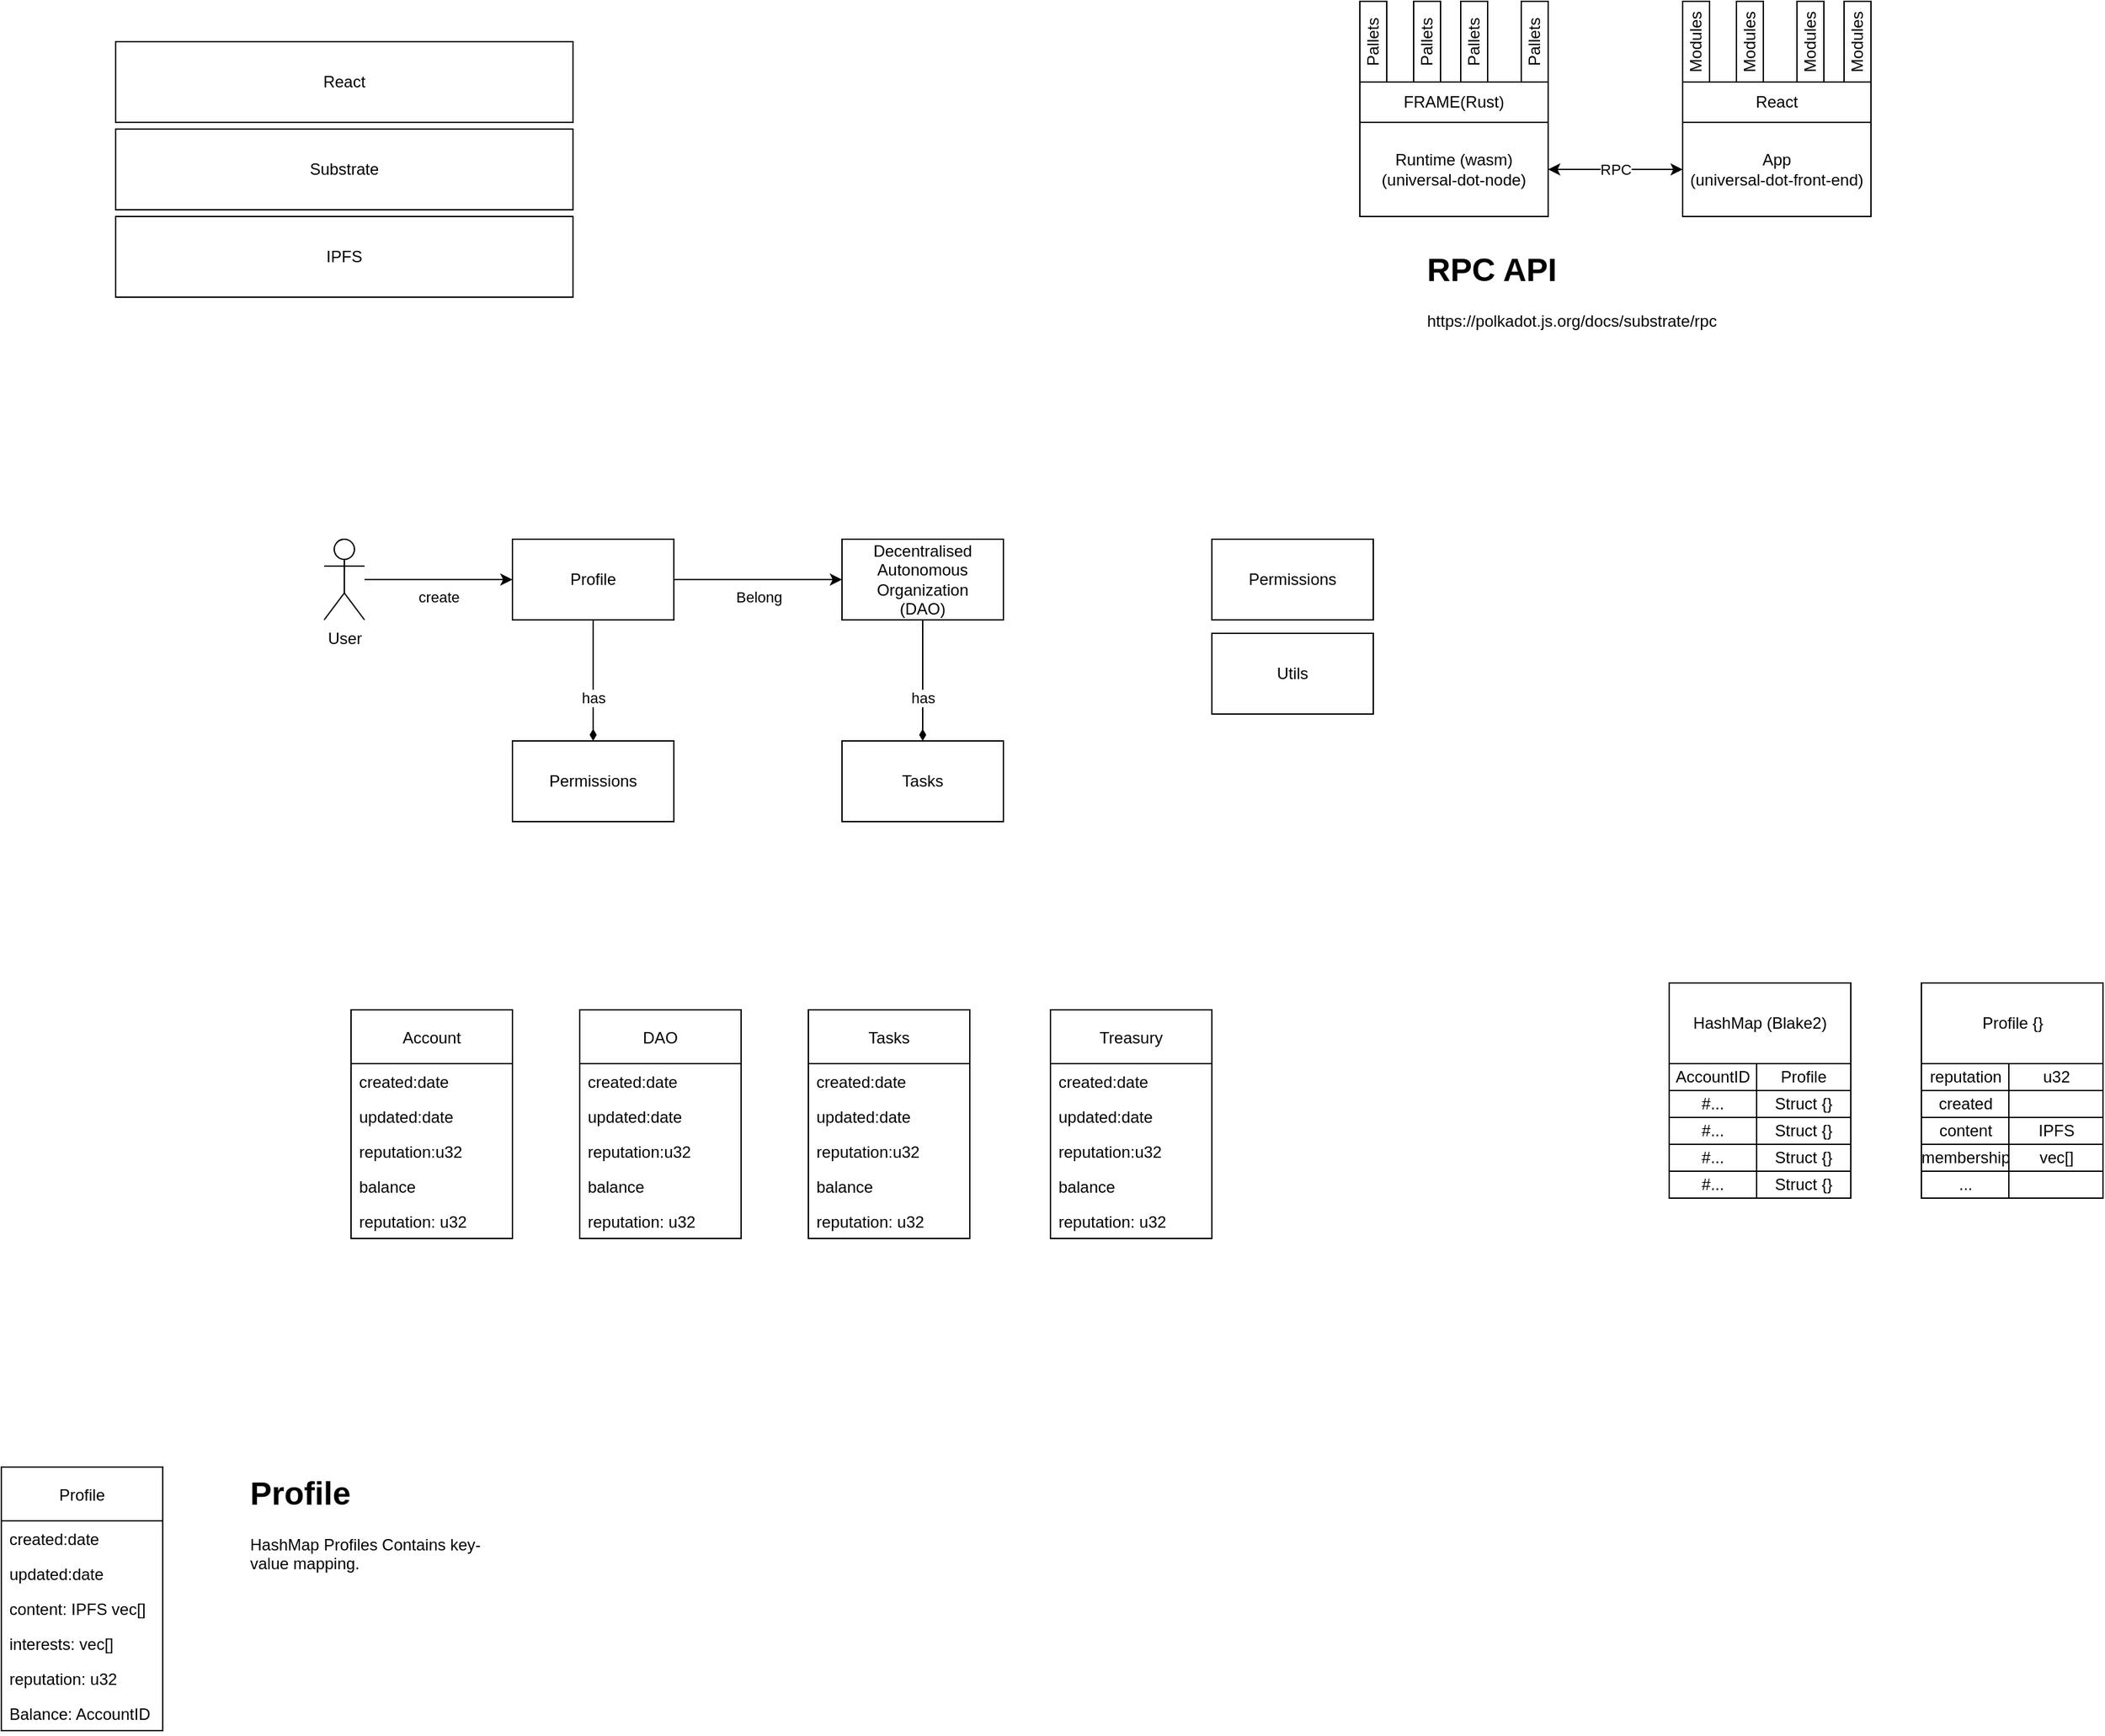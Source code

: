 <mxfile version="15.7.3" type="github">
  <diagram id="O8b5FWPU7oNjnTz_ODQA" name="Page-1">
    <mxGraphModel dx="3378" dy="805" grid="1" gridSize="10" guides="1" tooltips="1" connect="1" arrows="1" fold="1" page="1" pageScale="1" pageWidth="850" pageHeight="1100" math="0" shadow="0">
      <root>
        <mxCell id="0" />
        <mxCell id="1" parent="0" />
        <mxCell id="oKAUbXmEOzsTch2jICVD-1" value="Runtime (wasm)&lt;br&gt;(universal-dot-node)" style="rounded=0;whiteSpace=wrap;html=1;" parent="1" vertex="1">
          <mxGeometry x="-600" y="160" width="140" height="70" as="geometry" />
        </mxCell>
        <mxCell id="oKAUbXmEOzsTch2jICVD-2" value="Pallets" style="rounded=0;whiteSpace=wrap;html=1;horizontal=0;" parent="1" vertex="1">
          <mxGeometry x="-600" y="70" width="20" height="60" as="geometry" />
        </mxCell>
        <mxCell id="oKAUbXmEOzsTch2jICVD-3" value="Pallets" style="rounded=0;whiteSpace=wrap;html=1;horizontal=0;" parent="1" vertex="1">
          <mxGeometry x="-560" y="70" width="20" height="60" as="geometry" />
        </mxCell>
        <mxCell id="oKAUbXmEOzsTch2jICVD-4" value="Pallets" style="rounded=0;whiteSpace=wrap;html=1;horizontal=0;" parent="1" vertex="1">
          <mxGeometry x="-525" y="70" width="20" height="60" as="geometry" />
        </mxCell>
        <mxCell id="oKAUbXmEOzsTch2jICVD-5" value="Pallets" style="rounded=0;whiteSpace=wrap;html=1;horizontal=0;" parent="1" vertex="1">
          <mxGeometry x="-480" y="70" width="20" height="60" as="geometry" />
        </mxCell>
        <mxCell id="oKAUbXmEOzsTch2jICVD-6" value="FRAME(Rust)" style="rounded=0;whiteSpace=wrap;html=1;" parent="1" vertex="1">
          <mxGeometry x="-600" y="130" width="140" height="30" as="geometry" />
        </mxCell>
        <mxCell id="oKAUbXmEOzsTch2jICVD-7" value="RPC" style="edgeStyle=orthogonalEdgeStyle;rounded=0;orthogonalLoop=1;jettySize=auto;html=1;exitX=0;exitY=0.5;exitDx=0;exitDy=0;entryX=1;entryY=0.5;entryDx=0;entryDy=0;startArrow=classic;startFill=1;" parent="1" source="oKAUbXmEOzsTch2jICVD-8" target="oKAUbXmEOzsTch2jICVD-1" edge="1">
          <mxGeometry relative="1" as="geometry" />
        </mxCell>
        <mxCell id="oKAUbXmEOzsTch2jICVD-8" value="App&lt;br&gt;(universal-dot-front-end)" style="rounded=0;whiteSpace=wrap;html=1;" parent="1" vertex="1">
          <mxGeometry x="-360" y="160" width="140" height="70" as="geometry" />
        </mxCell>
        <mxCell id="oKAUbXmEOzsTch2jICVD-9" value="React" style="rounded=0;whiteSpace=wrap;html=1;" parent="1" vertex="1">
          <mxGeometry x="-360" y="130" width="140" height="30" as="geometry" />
        </mxCell>
        <mxCell id="oKAUbXmEOzsTch2jICVD-10" value="Modules" style="rounded=0;whiteSpace=wrap;html=1;horizontal=0;" parent="1" vertex="1">
          <mxGeometry x="-360" y="70" width="20" height="60" as="geometry" />
        </mxCell>
        <mxCell id="oKAUbXmEOzsTch2jICVD-11" value="Modules" style="rounded=0;whiteSpace=wrap;html=1;horizontal=0;" parent="1" vertex="1">
          <mxGeometry x="-320" y="70" width="20" height="60" as="geometry" />
        </mxCell>
        <mxCell id="oKAUbXmEOzsTch2jICVD-12" value="Modules" style="rounded=0;whiteSpace=wrap;html=1;horizontal=0;" parent="1" vertex="1">
          <mxGeometry x="-275" y="70" width="20" height="60" as="geometry" />
        </mxCell>
        <mxCell id="oKAUbXmEOzsTch2jICVD-13" value="Modules" style="rounded=0;whiteSpace=wrap;html=1;horizontal=0;" parent="1" vertex="1">
          <mxGeometry x="-240" y="70" width="20" height="60" as="geometry" />
        </mxCell>
        <mxCell id="jj_0Ua6_e8Kop6F5eGgL-1" value="Permissions" style="rounded=0;whiteSpace=wrap;html=1;" parent="1" vertex="1">
          <mxGeometry x="-1230" y="620" width="120" height="60" as="geometry" />
        </mxCell>
        <mxCell id="jj_0Ua6_e8Kop6F5eGgL-2" value="has" style="edgeStyle=orthogonalEdgeStyle;rounded=0;orthogonalLoop=1;jettySize=auto;html=1;entryX=0.5;entryY=0;entryDx=0;entryDy=0;endArrow=diamondThin;endFill=1;sketch=0;verticalAlign=top;" parent="1" source="jj_0Ua6_e8Kop6F5eGgL-4" target="jj_0Ua6_e8Kop6F5eGgL-1" edge="1">
          <mxGeometry relative="1" as="geometry" />
        </mxCell>
        <mxCell id="jj_0Ua6_e8Kop6F5eGgL-3" value="Belong" style="edgeStyle=orthogonalEdgeStyle;rounded=0;sketch=0;orthogonalLoop=1;jettySize=auto;html=1;entryX=0;entryY=0.5;entryDx=0;entryDy=0;endArrow=classic;endFill=1;verticalAlign=top;" parent="1" source="jj_0Ua6_e8Kop6F5eGgL-4" target="jj_0Ua6_e8Kop6F5eGgL-6" edge="1">
          <mxGeometry relative="1" as="geometry" />
        </mxCell>
        <mxCell id="jj_0Ua6_e8Kop6F5eGgL-4" value="Profile" style="rounded=0;whiteSpace=wrap;html=1;" parent="1" vertex="1">
          <mxGeometry x="-1230" y="470" width="120" height="60" as="geometry" />
        </mxCell>
        <mxCell id="jj_0Ua6_e8Kop6F5eGgL-5" value="has" style="edgeStyle=orthogonalEdgeStyle;rounded=0;sketch=0;orthogonalLoop=1;jettySize=auto;html=1;entryX=0.5;entryY=0;entryDx=0;entryDy=0;endArrow=diamondThin;endFill=1;verticalAlign=top;" parent="1" source="jj_0Ua6_e8Kop6F5eGgL-6" target="jj_0Ua6_e8Kop6F5eGgL-8" edge="1">
          <mxGeometry relative="1" as="geometry" />
        </mxCell>
        <mxCell id="jj_0Ua6_e8Kop6F5eGgL-6" value="Decentralised Autonomous&lt;br&gt;Organization &lt;br&gt;(DAO)" style="rounded=0;whiteSpace=wrap;html=1;" parent="1" vertex="1">
          <mxGeometry x="-985" y="470" width="120" height="60" as="geometry" />
        </mxCell>
        <mxCell id="jj_0Ua6_e8Kop6F5eGgL-7" value="Permissions" style="rounded=0;whiteSpace=wrap;html=1;" parent="1" vertex="1">
          <mxGeometry x="-710" y="470" width="120" height="60" as="geometry" />
        </mxCell>
        <mxCell id="jj_0Ua6_e8Kop6F5eGgL-8" value="Tasks" style="rounded=0;whiteSpace=wrap;html=1;" parent="1" vertex="1">
          <mxGeometry x="-985" y="620" width="120" height="60" as="geometry" />
        </mxCell>
        <mxCell id="jj_0Ua6_e8Kop6F5eGgL-9" value="Profile" style="swimlane;fontStyle=0;childLayout=stackLayout;horizontal=1;startSize=40;horizontalStack=0;resizeParent=1;resizeParentMax=0;resizeLast=0;collapsible=1;marginBottom=0;" parent="1" vertex="1">
          <mxGeometry x="-1610" y="1160" width="120" height="196" as="geometry">
            <mxRectangle x="-1610" y="1160" width="130" height="60" as="alternateBounds" />
          </mxGeometry>
        </mxCell>
        <mxCell id="jj_0Ua6_e8Kop6F5eGgL-10" value="created:date" style="text;strokeColor=none;fillColor=none;align=left;verticalAlign=top;spacingLeft=4;spacingRight=4;overflow=hidden;rotatable=0;points=[[0,0.5],[1,0.5]];portConstraint=eastwest;" parent="jj_0Ua6_e8Kop6F5eGgL-9" vertex="1">
          <mxGeometry y="40" width="120" height="26" as="geometry" />
        </mxCell>
        <mxCell id="jj_0Ua6_e8Kop6F5eGgL-11" value="updated:date" style="text;strokeColor=none;fillColor=none;align=left;verticalAlign=top;spacingLeft=4;spacingRight=4;overflow=hidden;rotatable=0;points=[[0,0.5],[1,0.5]];portConstraint=eastwest;" parent="jj_0Ua6_e8Kop6F5eGgL-9" vertex="1">
          <mxGeometry y="66" width="120" height="26" as="geometry" />
        </mxCell>
        <mxCell id="jj_0Ua6_e8Kop6F5eGgL-12" value="content: IPFS vec[]" style="text;strokeColor=none;fillColor=none;align=left;verticalAlign=top;spacingLeft=4;spacingRight=4;overflow=hidden;rotatable=0;points=[[0,0.5],[1,0.5]];portConstraint=eastwest;" parent="jj_0Ua6_e8Kop6F5eGgL-9" vertex="1">
          <mxGeometry y="92" width="120" height="26" as="geometry" />
        </mxCell>
        <mxCell id="jj_0Ua6_e8Kop6F5eGgL-13" value="interests: vec[]" style="text;strokeColor=none;fillColor=none;align=left;verticalAlign=top;spacingLeft=4;spacingRight=4;overflow=hidden;rotatable=0;points=[[0,0.5],[1,0.5]];portConstraint=eastwest;" parent="jj_0Ua6_e8Kop6F5eGgL-9" vertex="1">
          <mxGeometry y="118" width="120" height="26" as="geometry" />
        </mxCell>
        <mxCell id="jj_0Ua6_e8Kop6F5eGgL-14" value="reputation: u32" style="text;strokeColor=none;fillColor=none;align=left;verticalAlign=top;spacingLeft=4;spacingRight=4;overflow=hidden;rotatable=0;points=[[0,0.5],[1,0.5]];portConstraint=eastwest;" parent="jj_0Ua6_e8Kop6F5eGgL-9" vertex="1">
          <mxGeometry y="144" width="120" height="26" as="geometry" />
        </mxCell>
        <mxCell id="FGcz2dUoChlX7dVaqIpa-1" value="Balance: AccountID" style="text;strokeColor=none;fillColor=none;align=left;verticalAlign=top;spacingLeft=4;spacingRight=4;overflow=hidden;rotatable=0;points=[[0,0.5],[1,0.5]];portConstraint=eastwest;" vertex="1" parent="jj_0Ua6_e8Kop6F5eGgL-9">
          <mxGeometry y="170" width="120" height="26" as="geometry" />
        </mxCell>
        <mxCell id="jj_0Ua6_e8Kop6F5eGgL-15" value="create" style="edgeStyle=orthogonalEdgeStyle;rounded=0;sketch=0;orthogonalLoop=1;jettySize=auto;html=1;entryX=0;entryY=0.5;entryDx=0;entryDy=0;endArrow=classic;endFill=1;verticalAlign=top;" parent="1" source="jj_0Ua6_e8Kop6F5eGgL-16" target="jj_0Ua6_e8Kop6F5eGgL-4" edge="1">
          <mxGeometry relative="1" as="geometry" />
        </mxCell>
        <mxCell id="jj_0Ua6_e8Kop6F5eGgL-16" value="User" style="shape=umlActor;verticalLabelPosition=bottom;verticalAlign=top;html=1;outlineConnect=0;" parent="1" vertex="1">
          <mxGeometry x="-1370" y="470" width="30" height="60" as="geometry" />
        </mxCell>
        <mxCell id="jj_0Ua6_e8Kop6F5eGgL-17" value="Utils" style="rounded=0;whiteSpace=wrap;html=1;" parent="1" vertex="1">
          <mxGeometry x="-710" y="540" width="120" height="60" as="geometry" />
        </mxCell>
        <mxCell id="jj_0Ua6_e8Kop6F5eGgL-18" value="Account" style="swimlane;fontStyle=0;childLayout=stackLayout;horizontal=1;startSize=40;horizontalStack=0;resizeParent=1;resizeParentMax=0;resizeLast=0;collapsible=1;marginBottom=0;" parent="1" vertex="1">
          <mxGeometry x="-1350" y="820" width="120" height="170" as="geometry">
            <mxRectangle x="30" y="2750" width="130" height="60" as="alternateBounds" />
          </mxGeometry>
        </mxCell>
        <mxCell id="jj_0Ua6_e8Kop6F5eGgL-19" value="created:date" style="text;strokeColor=none;fillColor=none;align=left;verticalAlign=top;spacingLeft=4;spacingRight=4;overflow=hidden;rotatable=0;points=[[0,0.5],[1,0.5]];portConstraint=eastwest;" parent="jj_0Ua6_e8Kop6F5eGgL-18" vertex="1">
          <mxGeometry y="40" width="120" height="26" as="geometry" />
        </mxCell>
        <mxCell id="jj_0Ua6_e8Kop6F5eGgL-20" value="updated:date" style="text;strokeColor=none;fillColor=none;align=left;verticalAlign=top;spacingLeft=4;spacingRight=4;overflow=hidden;rotatable=0;points=[[0,0.5],[1,0.5]];portConstraint=eastwest;" parent="jj_0Ua6_e8Kop6F5eGgL-18" vertex="1">
          <mxGeometry y="66" width="120" height="26" as="geometry" />
        </mxCell>
        <mxCell id="jj_0Ua6_e8Kop6F5eGgL-21" value="reputation:u32" style="text;strokeColor=none;fillColor=none;align=left;verticalAlign=top;spacingLeft=4;spacingRight=4;overflow=hidden;rotatable=0;points=[[0,0.5],[1,0.5]];portConstraint=eastwest;" parent="jj_0Ua6_e8Kop6F5eGgL-18" vertex="1">
          <mxGeometry y="92" width="120" height="26" as="geometry" />
        </mxCell>
        <mxCell id="jj_0Ua6_e8Kop6F5eGgL-22" value="balance" style="text;strokeColor=none;fillColor=none;align=left;verticalAlign=top;spacingLeft=4;spacingRight=4;overflow=hidden;rotatable=0;points=[[0,0.5],[1,0.5]];portConstraint=eastwest;" parent="jj_0Ua6_e8Kop6F5eGgL-18" vertex="1">
          <mxGeometry y="118" width="120" height="26" as="geometry" />
        </mxCell>
        <mxCell id="jj_0Ua6_e8Kop6F5eGgL-23" value="reputation: u32" style="text;strokeColor=none;fillColor=none;align=left;verticalAlign=top;spacingLeft=4;spacingRight=4;overflow=hidden;rotatable=0;points=[[0,0.5],[1,0.5]];portConstraint=eastwest;" parent="jj_0Ua6_e8Kop6F5eGgL-18" vertex="1">
          <mxGeometry y="144" width="120" height="26" as="geometry" />
        </mxCell>
        <mxCell id="jj_0Ua6_e8Kop6F5eGgL-24" value="DAO" style="swimlane;fontStyle=0;childLayout=stackLayout;horizontal=1;startSize=40;horizontalStack=0;resizeParent=1;resizeParentMax=0;resizeLast=0;collapsible=1;marginBottom=0;" parent="1" vertex="1">
          <mxGeometry x="-1180" y="820" width="120" height="170" as="geometry">
            <mxRectangle x="200" y="2750" width="130" height="60" as="alternateBounds" />
          </mxGeometry>
        </mxCell>
        <mxCell id="jj_0Ua6_e8Kop6F5eGgL-25" value="created:date" style="text;strokeColor=none;fillColor=none;align=left;verticalAlign=top;spacingLeft=4;spacingRight=4;overflow=hidden;rotatable=0;points=[[0,0.5],[1,0.5]];portConstraint=eastwest;" parent="jj_0Ua6_e8Kop6F5eGgL-24" vertex="1">
          <mxGeometry y="40" width="120" height="26" as="geometry" />
        </mxCell>
        <mxCell id="jj_0Ua6_e8Kop6F5eGgL-26" value="updated:date" style="text;strokeColor=none;fillColor=none;align=left;verticalAlign=top;spacingLeft=4;spacingRight=4;overflow=hidden;rotatable=0;points=[[0,0.5],[1,0.5]];portConstraint=eastwest;" parent="jj_0Ua6_e8Kop6F5eGgL-24" vertex="1">
          <mxGeometry y="66" width="120" height="26" as="geometry" />
        </mxCell>
        <mxCell id="jj_0Ua6_e8Kop6F5eGgL-27" value="reputation:u32" style="text;strokeColor=none;fillColor=none;align=left;verticalAlign=top;spacingLeft=4;spacingRight=4;overflow=hidden;rotatable=0;points=[[0,0.5],[1,0.5]];portConstraint=eastwest;" parent="jj_0Ua6_e8Kop6F5eGgL-24" vertex="1">
          <mxGeometry y="92" width="120" height="26" as="geometry" />
        </mxCell>
        <mxCell id="jj_0Ua6_e8Kop6F5eGgL-28" value="balance" style="text;strokeColor=none;fillColor=none;align=left;verticalAlign=top;spacingLeft=4;spacingRight=4;overflow=hidden;rotatable=0;points=[[0,0.5],[1,0.5]];portConstraint=eastwest;" parent="jj_0Ua6_e8Kop6F5eGgL-24" vertex="1">
          <mxGeometry y="118" width="120" height="26" as="geometry" />
        </mxCell>
        <mxCell id="jj_0Ua6_e8Kop6F5eGgL-29" value="reputation: u32" style="text;strokeColor=none;fillColor=none;align=left;verticalAlign=top;spacingLeft=4;spacingRight=4;overflow=hidden;rotatable=0;points=[[0,0.5],[1,0.5]];portConstraint=eastwest;" parent="jj_0Ua6_e8Kop6F5eGgL-24" vertex="1">
          <mxGeometry y="144" width="120" height="26" as="geometry" />
        </mxCell>
        <mxCell id="jj_0Ua6_e8Kop6F5eGgL-30" value="Tasks" style="swimlane;fontStyle=0;childLayout=stackLayout;horizontal=1;startSize=40;horizontalStack=0;resizeParent=1;resizeParentMax=0;resizeLast=0;collapsible=1;marginBottom=0;" parent="1" vertex="1">
          <mxGeometry x="-1010" y="820" width="120" height="170" as="geometry">
            <mxRectangle x="370" y="2750" width="130" height="60" as="alternateBounds" />
          </mxGeometry>
        </mxCell>
        <mxCell id="jj_0Ua6_e8Kop6F5eGgL-31" value="created:date" style="text;strokeColor=none;fillColor=none;align=left;verticalAlign=top;spacingLeft=4;spacingRight=4;overflow=hidden;rotatable=0;points=[[0,0.5],[1,0.5]];portConstraint=eastwest;" parent="jj_0Ua6_e8Kop6F5eGgL-30" vertex="1">
          <mxGeometry y="40" width="120" height="26" as="geometry" />
        </mxCell>
        <mxCell id="jj_0Ua6_e8Kop6F5eGgL-32" value="updated:date" style="text;strokeColor=none;fillColor=none;align=left;verticalAlign=top;spacingLeft=4;spacingRight=4;overflow=hidden;rotatable=0;points=[[0,0.5],[1,0.5]];portConstraint=eastwest;" parent="jj_0Ua6_e8Kop6F5eGgL-30" vertex="1">
          <mxGeometry y="66" width="120" height="26" as="geometry" />
        </mxCell>
        <mxCell id="jj_0Ua6_e8Kop6F5eGgL-33" value="reputation:u32" style="text;strokeColor=none;fillColor=none;align=left;verticalAlign=top;spacingLeft=4;spacingRight=4;overflow=hidden;rotatable=0;points=[[0,0.5],[1,0.5]];portConstraint=eastwest;" parent="jj_0Ua6_e8Kop6F5eGgL-30" vertex="1">
          <mxGeometry y="92" width="120" height="26" as="geometry" />
        </mxCell>
        <mxCell id="jj_0Ua6_e8Kop6F5eGgL-34" value="balance" style="text;strokeColor=none;fillColor=none;align=left;verticalAlign=top;spacingLeft=4;spacingRight=4;overflow=hidden;rotatable=0;points=[[0,0.5],[1,0.5]];portConstraint=eastwest;" parent="jj_0Ua6_e8Kop6F5eGgL-30" vertex="1">
          <mxGeometry y="118" width="120" height="26" as="geometry" />
        </mxCell>
        <mxCell id="jj_0Ua6_e8Kop6F5eGgL-35" value="reputation: u32" style="text;strokeColor=none;fillColor=none;align=left;verticalAlign=top;spacingLeft=4;spacingRight=4;overflow=hidden;rotatable=0;points=[[0,0.5],[1,0.5]];portConstraint=eastwest;" parent="jj_0Ua6_e8Kop6F5eGgL-30" vertex="1">
          <mxGeometry y="144" width="120" height="26" as="geometry" />
        </mxCell>
        <mxCell id="jj_0Ua6_e8Kop6F5eGgL-36" value="Treasury" style="swimlane;fontStyle=0;childLayout=stackLayout;horizontal=1;startSize=40;horizontalStack=0;resizeParent=1;resizeParentMax=0;resizeLast=0;collapsible=1;marginBottom=0;" parent="1" vertex="1">
          <mxGeometry x="-830" y="820" width="120" height="170" as="geometry">
            <mxRectangle x="200" y="2750" width="130" height="60" as="alternateBounds" />
          </mxGeometry>
        </mxCell>
        <mxCell id="jj_0Ua6_e8Kop6F5eGgL-37" value="created:date" style="text;strokeColor=none;fillColor=none;align=left;verticalAlign=top;spacingLeft=4;spacingRight=4;overflow=hidden;rotatable=0;points=[[0,0.5],[1,0.5]];portConstraint=eastwest;" parent="jj_0Ua6_e8Kop6F5eGgL-36" vertex="1">
          <mxGeometry y="40" width="120" height="26" as="geometry" />
        </mxCell>
        <mxCell id="jj_0Ua6_e8Kop6F5eGgL-38" value="updated:date" style="text;strokeColor=none;fillColor=none;align=left;verticalAlign=top;spacingLeft=4;spacingRight=4;overflow=hidden;rotatable=0;points=[[0,0.5],[1,0.5]];portConstraint=eastwest;" parent="jj_0Ua6_e8Kop6F5eGgL-36" vertex="1">
          <mxGeometry y="66" width="120" height="26" as="geometry" />
        </mxCell>
        <mxCell id="jj_0Ua6_e8Kop6F5eGgL-39" value="reputation:u32" style="text;strokeColor=none;fillColor=none;align=left;verticalAlign=top;spacingLeft=4;spacingRight=4;overflow=hidden;rotatable=0;points=[[0,0.5],[1,0.5]];portConstraint=eastwest;" parent="jj_0Ua6_e8Kop6F5eGgL-36" vertex="1">
          <mxGeometry y="92" width="120" height="26" as="geometry" />
        </mxCell>
        <mxCell id="jj_0Ua6_e8Kop6F5eGgL-40" value="balance" style="text;strokeColor=none;fillColor=none;align=left;verticalAlign=top;spacingLeft=4;spacingRight=4;overflow=hidden;rotatable=0;points=[[0,0.5],[1,0.5]];portConstraint=eastwest;" parent="jj_0Ua6_e8Kop6F5eGgL-36" vertex="1">
          <mxGeometry y="118" width="120" height="26" as="geometry" />
        </mxCell>
        <mxCell id="jj_0Ua6_e8Kop6F5eGgL-41" value="reputation: u32" style="text;strokeColor=none;fillColor=none;align=left;verticalAlign=top;spacingLeft=4;spacingRight=4;overflow=hidden;rotatable=0;points=[[0,0.5],[1,0.5]];portConstraint=eastwest;" parent="jj_0Ua6_e8Kop6F5eGgL-36" vertex="1">
          <mxGeometry y="144" width="120" height="26" as="geometry" />
        </mxCell>
        <mxCell id="jj_0Ua6_e8Kop6F5eGgL-42" value="HashMap (Blake2)" style="rounded=0;whiteSpace=wrap;html=1;" parent="1" vertex="1">
          <mxGeometry x="-370" y="800" width="135" height="60" as="geometry" />
        </mxCell>
        <mxCell id="jj_0Ua6_e8Kop6F5eGgL-43" value="AccountID" style="rounded=0;whiteSpace=wrap;html=1;" parent="1" vertex="1">
          <mxGeometry x="-370" y="860" width="65" height="20" as="geometry" />
        </mxCell>
        <mxCell id="jj_0Ua6_e8Kop6F5eGgL-44" value="Profile" style="rounded=0;whiteSpace=wrap;html=1;" parent="1" vertex="1">
          <mxGeometry x="-305" y="860" width="70" height="20" as="geometry" />
        </mxCell>
        <mxCell id="jj_0Ua6_e8Kop6F5eGgL-45" value="#..." style="rounded=0;whiteSpace=wrap;html=1;" parent="1" vertex="1">
          <mxGeometry x="-370" y="880" width="65" height="20" as="geometry" />
        </mxCell>
        <mxCell id="jj_0Ua6_e8Kop6F5eGgL-46" value="Struct {}" style="rounded=0;whiteSpace=wrap;html=1;" parent="1" vertex="1">
          <mxGeometry x="-305" y="880" width="70" height="20" as="geometry" />
        </mxCell>
        <mxCell id="jj_0Ua6_e8Kop6F5eGgL-47" value="#..." style="rounded=0;whiteSpace=wrap;html=1;" parent="1" vertex="1">
          <mxGeometry x="-370" y="900" width="65" height="20" as="geometry" />
        </mxCell>
        <mxCell id="jj_0Ua6_e8Kop6F5eGgL-48" value="#..." style="rounded=0;whiteSpace=wrap;html=1;" parent="1" vertex="1">
          <mxGeometry x="-370" y="920" width="65" height="20" as="geometry" />
        </mxCell>
        <mxCell id="jj_0Ua6_e8Kop6F5eGgL-49" value="#..." style="rounded=0;whiteSpace=wrap;html=1;" parent="1" vertex="1">
          <mxGeometry x="-370" y="940" width="65" height="20" as="geometry" />
        </mxCell>
        <mxCell id="jj_0Ua6_e8Kop6F5eGgL-50" value="Struct {}" style="rounded=0;whiteSpace=wrap;html=1;" parent="1" vertex="1">
          <mxGeometry x="-305" y="900" width="70" height="20" as="geometry" />
        </mxCell>
        <mxCell id="jj_0Ua6_e8Kop6F5eGgL-51" value="Struct {}" style="rounded=0;whiteSpace=wrap;html=1;" parent="1" vertex="1">
          <mxGeometry x="-305" y="920" width="70" height="20" as="geometry" />
        </mxCell>
        <mxCell id="jj_0Ua6_e8Kop6F5eGgL-52" value="Struct {}" style="rounded=0;whiteSpace=wrap;html=1;" parent="1" vertex="1">
          <mxGeometry x="-305" y="940" width="70" height="20" as="geometry" />
        </mxCell>
        <mxCell id="jj_0Ua6_e8Kop6F5eGgL-53" value="Profile {}" style="rounded=0;whiteSpace=wrap;html=1;" parent="1" vertex="1">
          <mxGeometry x="-182.5" y="800" width="135" height="60" as="geometry" />
        </mxCell>
        <mxCell id="jj_0Ua6_e8Kop6F5eGgL-54" value="reputation" style="rounded=0;whiteSpace=wrap;html=1;" parent="1" vertex="1">
          <mxGeometry x="-182.5" y="860" width="65" height="20" as="geometry" />
        </mxCell>
        <mxCell id="jj_0Ua6_e8Kop6F5eGgL-55" value="u32" style="rounded=0;whiteSpace=wrap;html=1;" parent="1" vertex="1">
          <mxGeometry x="-117.5" y="860" width="70" height="20" as="geometry" />
        </mxCell>
        <mxCell id="jj_0Ua6_e8Kop6F5eGgL-56" value="created" style="rounded=0;whiteSpace=wrap;html=1;" parent="1" vertex="1">
          <mxGeometry x="-182.5" y="880" width="65" height="20" as="geometry" />
        </mxCell>
        <mxCell id="jj_0Ua6_e8Kop6F5eGgL-57" value="" style="rounded=0;whiteSpace=wrap;html=1;" parent="1" vertex="1">
          <mxGeometry x="-117.5" y="880" width="70" height="20" as="geometry" />
        </mxCell>
        <mxCell id="jj_0Ua6_e8Kop6F5eGgL-58" value="content" style="rounded=0;whiteSpace=wrap;html=1;" parent="1" vertex="1">
          <mxGeometry x="-182.5" y="900" width="65" height="20" as="geometry" />
        </mxCell>
        <mxCell id="jj_0Ua6_e8Kop6F5eGgL-59" value="membership" style="rounded=0;whiteSpace=wrap;html=1;" parent="1" vertex="1">
          <mxGeometry x="-182.5" y="920" width="65" height="20" as="geometry" />
        </mxCell>
        <mxCell id="jj_0Ua6_e8Kop6F5eGgL-60" value="..." style="rounded=0;whiteSpace=wrap;html=1;" parent="1" vertex="1">
          <mxGeometry x="-182.5" y="940" width="65" height="20" as="geometry" />
        </mxCell>
        <mxCell id="jj_0Ua6_e8Kop6F5eGgL-61" value="IPFS" style="rounded=0;whiteSpace=wrap;html=1;" parent="1" vertex="1">
          <mxGeometry x="-117.5" y="900" width="70" height="20" as="geometry" />
        </mxCell>
        <mxCell id="jj_0Ua6_e8Kop6F5eGgL-62" value="vec[]" style="rounded=0;whiteSpace=wrap;html=1;" parent="1" vertex="1">
          <mxGeometry x="-117.5" y="920" width="70" height="20" as="geometry" />
        </mxCell>
        <mxCell id="jj_0Ua6_e8Kop6F5eGgL-63" value="" style="rounded=0;whiteSpace=wrap;html=1;" parent="1" vertex="1">
          <mxGeometry x="-117.5" y="940" width="70" height="20" as="geometry" />
        </mxCell>
        <mxCell id="oEam6k8rwuXwo4SsDj-F-2" value="&lt;h1&gt;RPC API&lt;/h1&gt;&lt;p&gt;https://polkadot.js.org/docs/substrate/rpc&lt;/p&gt;" style="text;html=1;strokeColor=none;fillColor=none;spacing=5;spacingTop=-20;whiteSpace=wrap;overflow=hidden;rounded=0;" parent="1" vertex="1">
          <mxGeometry x="-555" y="250" width="280" height="120" as="geometry" />
        </mxCell>
        <mxCell id="z3PIlL8AVYbUF4R5cEen-1" value="IPFS" style="rounded=0;whiteSpace=wrap;html=1;" parent="1" vertex="1">
          <mxGeometry x="-1525" y="230" width="340" height="60" as="geometry" />
        </mxCell>
        <mxCell id="z3PIlL8AVYbUF4R5cEen-2" value="Substrate" style="rounded=0;whiteSpace=wrap;html=1;" parent="1" vertex="1">
          <mxGeometry x="-1525" y="165" width="340" height="60" as="geometry" />
        </mxCell>
        <mxCell id="z3PIlL8AVYbUF4R5cEen-3" value="React" style="rounded=0;whiteSpace=wrap;html=1;" parent="1" vertex="1">
          <mxGeometry x="-1525" y="100" width="340" height="60" as="geometry" />
        </mxCell>
        <mxCell id="FGcz2dUoChlX7dVaqIpa-2" value="&lt;h1&gt;Profile&lt;/h1&gt;&lt;p&gt;HashMap Profiles Contains key-value mapping.&amp;nbsp;&lt;/p&gt;&lt;p&gt;&lt;span style=&quot;white-space: pre&quot;&gt;	&lt;/span&gt;&lt;br&gt;&lt;/p&gt;" style="text;html=1;strokeColor=none;fillColor=none;spacing=5;spacingTop=-20;whiteSpace=wrap;overflow=hidden;rounded=0;" vertex="1" parent="1">
          <mxGeometry x="-1430" y="1160" width="190" height="120" as="geometry" />
        </mxCell>
      </root>
    </mxGraphModel>
  </diagram>
</mxfile>
